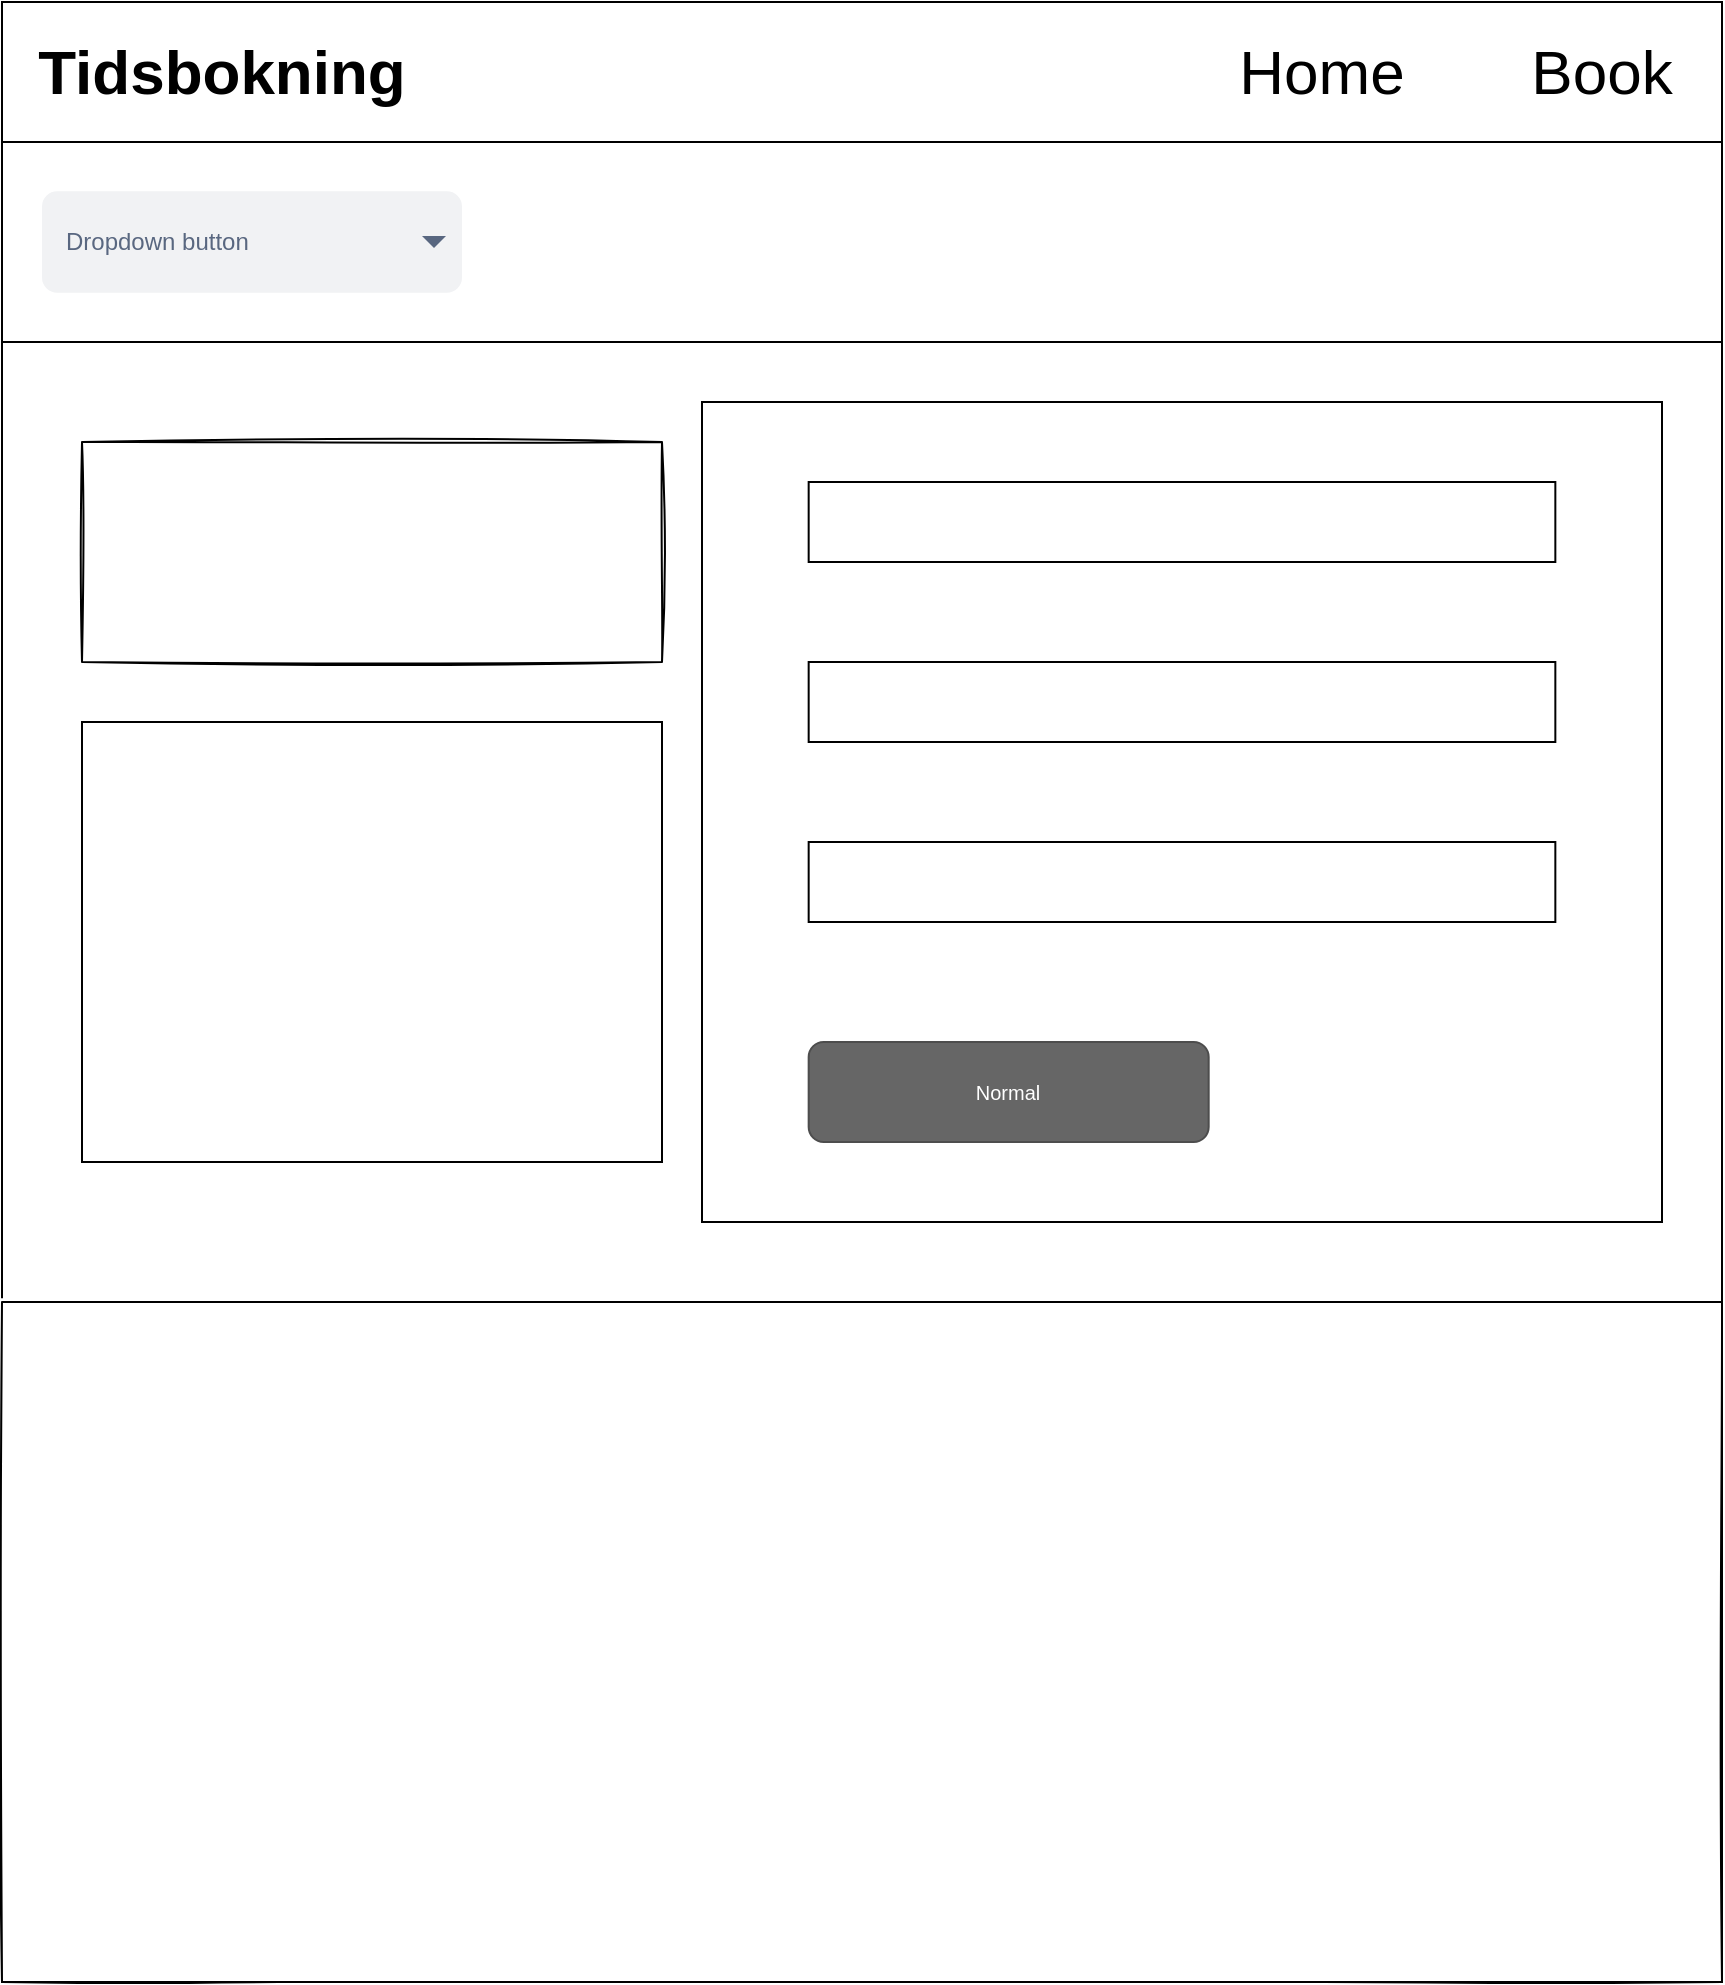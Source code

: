 <mxfile version="20.5.1" type="device"><diagram id="WWw9hBE-JM8Eb5UX2Fsn" name="Page-1"><mxGraphModel dx="1422" dy="804" grid="1" gridSize="10" guides="1" tooltips="1" connect="1" arrows="1" fold="1" page="1" pageScale="1" pageWidth="850" pageHeight="1100" math="0" shadow="0"><root><mxCell id="0"/><mxCell id="1" parent="0"/><mxCell id="dlHLKWAcKwSvNAbNO-zs-1" value="" style="rounded=0;whiteSpace=wrap;html=1;" vertex="1" parent="1"><mxGeometry y="150" width="860" height="950" as="geometry"/></mxCell><mxCell id="dlHLKWAcKwSvNAbNO-zs-2" value="" style="rounded=0;whiteSpace=wrap;html=1;" vertex="1" parent="1"><mxGeometry y="110" width="860" height="70" as="geometry"/></mxCell><mxCell id="dlHLKWAcKwSvNAbNO-zs-5" value="" style="rounded=0;whiteSpace=wrap;html=1;" vertex="1" parent="1"><mxGeometry y="180" width="860" height="100" as="geometry"/></mxCell><mxCell id="dlHLKWAcKwSvNAbNO-zs-7" value="" style="rounded=0;whiteSpace=wrap;html=1;" vertex="1" parent="1"><mxGeometry x="40" y="470" width="290" height="220" as="geometry"/></mxCell><mxCell id="dlHLKWAcKwSvNAbNO-zs-21" value="&lt;b&gt;&lt;font style=&quot;font-size: 31px;&quot;&gt;Tidsbokning&lt;/font&gt;&lt;/b&gt;" style="text;html=1;strokeColor=none;fillColor=none;align=center;verticalAlign=middle;whiteSpace=wrap;rounded=0;" vertex="1" parent="1"><mxGeometry x="80" y="130" width="60" height="30" as="geometry"/></mxCell><mxCell id="dlHLKWAcKwSvNAbNO-zs-24" value="Dropdown button" style="rounded=1;fillColor=#F1F2F4;strokeColor=none;html=1;fontColor=#596780;align=left;fontSize=12;spacingLeft=10;sketch=0;" vertex="1" parent="1"><mxGeometry x="20" y="204.62" width="210" height="50.75" as="geometry"/></mxCell><mxCell id="dlHLKWAcKwSvNAbNO-zs-25" value="" style="shape=triangle;direction=south;fillColor=#596780;strokeColor=none;html=1;sketch=0;fontSize=31;" vertex="1" parent="dlHLKWAcKwSvNAbNO-zs-24"><mxGeometry x="1" y="0.5" width="12" height="6" relative="1" as="geometry"><mxPoint x="-20" y="-3" as="offset"/></mxGeometry></mxCell><mxCell id="dlHLKWAcKwSvNAbNO-zs-27" value="" style="shape=image;html=1;verticalAlign=top;verticalLabelPosition=bottom;labelBackgroundColor=#ffffff;imageAspect=0;aspect=fixed;image=https://cdn1.iconfinder.com/data/icons/birthday-58/32/Icon-Extra-04-128.png;fontSize=31;" vertex="1" parent="1"><mxGeometry x="121" y="516" width="128" height="128" as="geometry"/></mxCell><mxCell id="dlHLKWAcKwSvNAbNO-zs-29" value="Book" style="text;html=1;strokeColor=none;fillColor=none;align=center;verticalAlign=middle;whiteSpace=wrap;rounded=0;fontSize=31;" vertex="1" parent="1"><mxGeometry x="780" y="135" width="40" height="20" as="geometry"/></mxCell><mxCell id="dlHLKWAcKwSvNAbNO-zs-30" value="Home" style="text;html=1;strokeColor=none;fillColor=none;align=center;verticalAlign=middle;whiteSpace=wrap;rounded=0;fontSize=31;" vertex="1" parent="1"><mxGeometry x="630" y="130" width="60" height="30" as="geometry"/></mxCell><mxCell id="dlHLKWAcKwSvNAbNO-zs-31" value="" style="group" vertex="1" connectable="0" parent="1"><mxGeometry x="350" y="310" width="480" height="410" as="geometry"/></mxCell><mxCell id="dlHLKWAcKwSvNAbNO-zs-15" value="" style="rounded=0;whiteSpace=wrap;html=1;" vertex="1" parent="dlHLKWAcKwSvNAbNO-zs-31"><mxGeometry width="480" height="410" as="geometry"/></mxCell><mxCell id="dlHLKWAcKwSvNAbNO-zs-16" value="" style="rounded=0;whiteSpace=wrap;html=1;" vertex="1" parent="dlHLKWAcKwSvNAbNO-zs-31"><mxGeometry x="53.333" y="40" width="373.333" height="40" as="geometry"/></mxCell><mxCell id="dlHLKWAcKwSvNAbNO-zs-17" value="" style="rounded=0;whiteSpace=wrap;html=1;" vertex="1" parent="dlHLKWAcKwSvNAbNO-zs-31"><mxGeometry x="53.333" y="130" width="373.333" height="40" as="geometry"/></mxCell><mxCell id="dlHLKWAcKwSvNAbNO-zs-18" value="" style="rounded=0;whiteSpace=wrap;html=1;" vertex="1" parent="dlHLKWAcKwSvNAbNO-zs-31"><mxGeometry x="53.333" y="220" width="373.333" height="40" as="geometry"/></mxCell><mxCell id="dlHLKWAcKwSvNAbNO-zs-28" value="Normal" style="rounded=1;html=1;shadow=0;dashed=0;whiteSpace=wrap;fontSize=10;fillColor=#666666;align=center;strokeColor=#4D4D4D;fontColor=#ffffff;" vertex="1" parent="dlHLKWAcKwSvNAbNO-zs-31"><mxGeometry x="53.333" y="320" width="200" height="50" as="geometry"/></mxCell><mxCell id="dlHLKWAcKwSvNAbNO-zs-32" value="" style="rounded=0;whiteSpace=wrap;html=1;sketch=1;fontSize=31;" vertex="1" parent="1"><mxGeometry y="760" width="860" height="340" as="geometry"/></mxCell><mxCell id="dlHLKWAcKwSvNAbNO-zs-33" value="" style="rounded=0;whiteSpace=wrap;html=1;sketch=1;fontSize=31;" vertex="1" parent="1"><mxGeometry x="40" y="330" width="290" height="110" as="geometry"/></mxCell></root></mxGraphModel></diagram></mxfile>